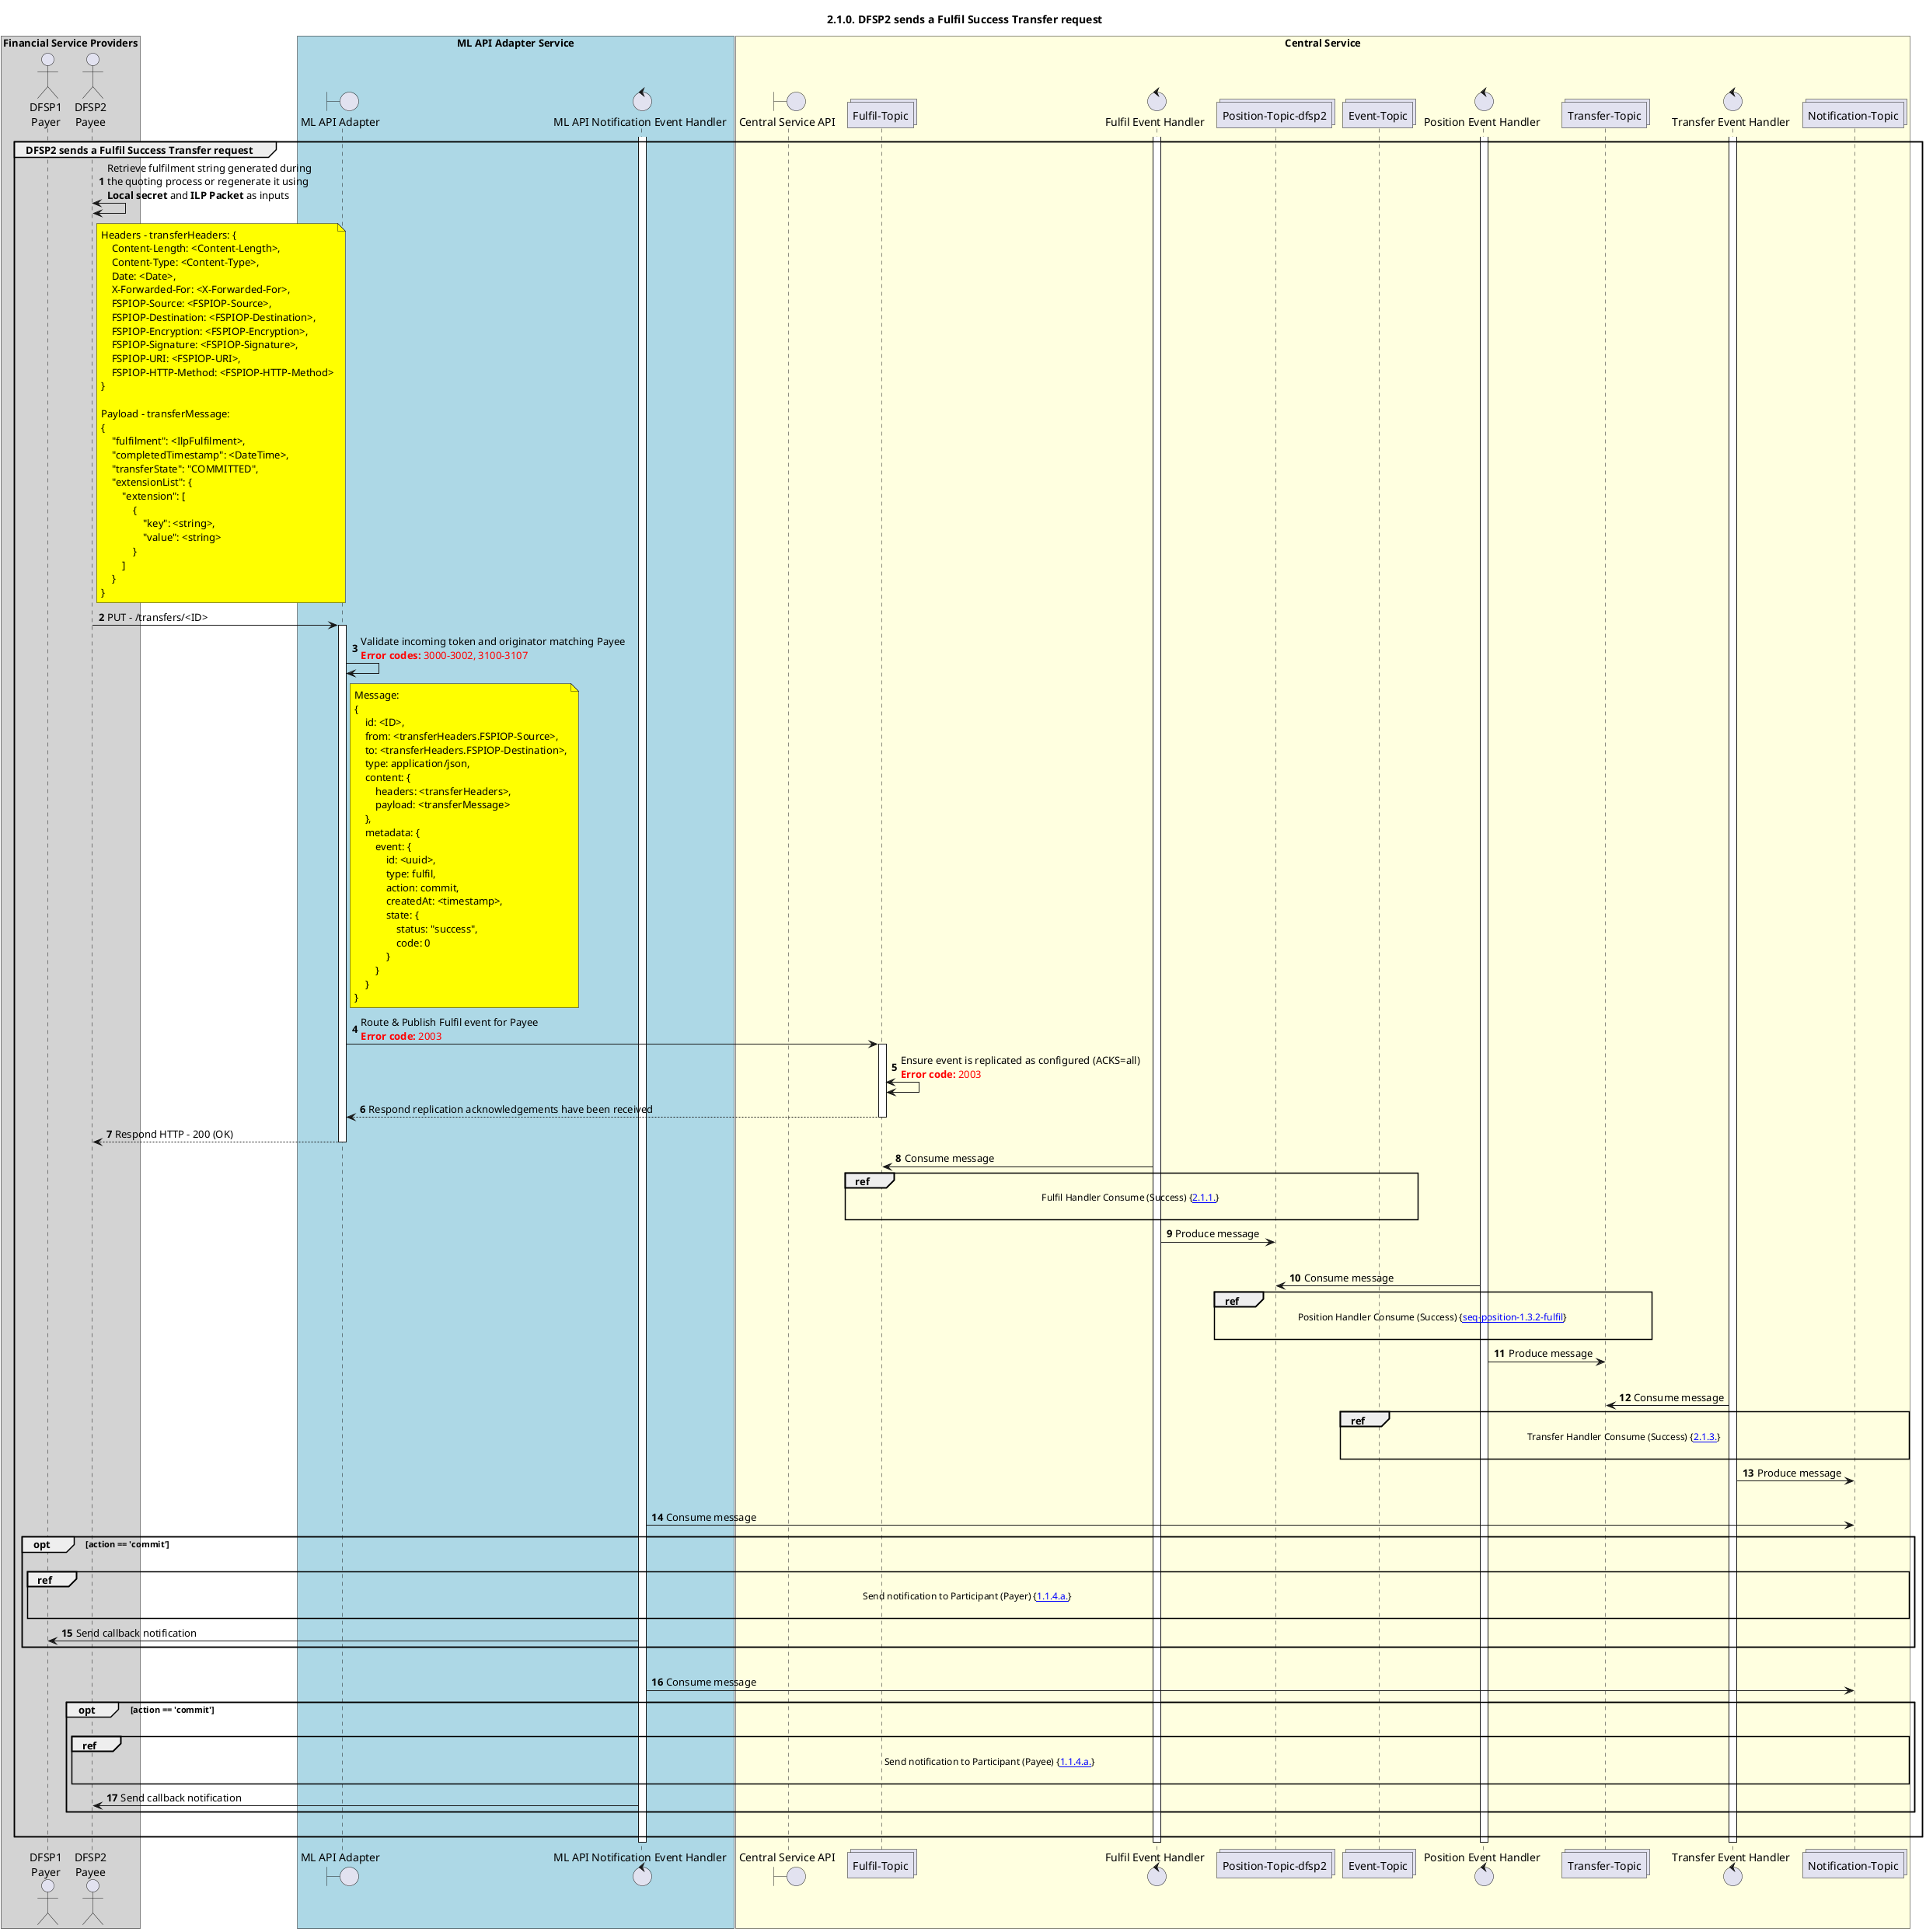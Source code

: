 /'*****
 License
 --------------
 Copyright © 2017 Bill & Melinda Gates Foundation
 The Mojaloop files are made available by the Bill & Melinda Gates Foundation under the Apache License, Version 2.0 (the "License") and you may not use these files except in compliance with the License. You may obtain a copy of the License at
 http://www.apache.org/licenses/LICENSE-2.0
 Unless required by applicable law or agreed to in writing, the Mojaloop files are distributed on an "AS IS" BASIS, WITHOUT WARRANTIES OR CONDITIONS OF ANY KIND, either express or implied. See the License for the specific language governing permissions and limitations under the License.
 Contributors
 --------------
 This is the official list of the Mojaloop project contributors for this file.
 Names of the original copyright holders (individuals or organizations)
 should be listed with a '*' in the first column. People who have
 contributed from an organization can be listed under the organization
 that actually holds the copyright for their contributions (see the
 Gates Foundation organization for an example). Those individuals should have
 their names indented and be marked with a '-'. Email address can be added
 optionally within square brackets <email>.
 * Gates Foundation
 - Name Surname <name.surname@gatesfoundation.com>

 * Georgi Georgiev <georgi.georgiev@modusbox.com>
 --------------
 ******'/

@startuml
' declate title
title 2.1.0. DFSP2 sends a Fulfil Success Transfer request

autonumber

' Actor Keys:
'   boundary - APIs/Interfaces, etc
'   collections - Kafka Topics
'   control - Kafka Consumers
'   entity - Database Access Objects
'   database - Database Persistance Store

' declare actors
actor "DFSP1\nPayer" as DFSP1
actor "DFSP2\nPayee" as DFSP2
boundary "ML API Adapter" as MLAPI
control "ML API Notification Event Handler" as NOTIFY_HANDLER
boundary "Central Service API" as CSAPI
collections "Fulfil-Topic" as TOPIC_FULFIL
control "Fulfil Event Handler" as FULF_HANDLER
collections "Position-Topic-dfsp2" as TOPIC_POSITION_DFSP2
control "Position Event Handler" as POS_HANDLER
collections "Transfer-Topic" as TOPIC_TRANSFERS
collections "Event-Topic" as TOPIC_EVENTS
control "Transfer Event Handler" as TRANS_HANDLER
collections "Notification-Topic" as TOPIC_NOTIFICATIONS

box "Financial Service Providers" #lightGray
	participant DFSP1
	participant DFSP2
end box

box "ML API Adapter Service" #LightBlue
	participant MLAPI
	participant NOTIFY_HANDLER
end box

box "Central Service" #LightYellow
    participant CSAPI
	participant TOPIC_FULFIL
    participant FULF_HANDLER
    participant TOPIC_POSITION_DFSP2
    participant TOPIC_EVENTS
    participant POS_HANDLER
    participant TOPIC_TRANSFERS
    participant TRANS_HANDLER
    participant TOPIC_NOTIFICATIONS
end box

' start flow
activate NOTIFY_HANDLER
activate FULF_HANDLER
activate POS_HANDLER
activate TRANS_HANDLER
group DFSP2 sends a Fulfil Success Transfer request
    DFSP2 <-> DFSP2: Retrieve fulfilment string generated during\nthe quoting process or regenerate it using\n**Local secret** and **ILP Packet** as inputs
    note right of DFSP2 #yellow
        Headers - transferHeaders: {
            Content-Length: <Content-Length>,
            Content-Type: <Content-Type>,
            Date: <Date>,
            X-Forwarded-For: <X-Forwarded-For>,
            FSPIOP-Source: <FSPIOP-Source>,
            FSPIOP-Destination: <FSPIOP-Destination>,
            FSPIOP-Encryption: <FSPIOP-Encryption>,
            FSPIOP-Signature: <FSPIOP-Signature>,
            FSPIOP-URI: <FSPIOP-URI>,
            FSPIOP-HTTP-Method: <FSPIOP-HTTP-Method>
        }

        Payload - transferMessage:
        {
            "fulfilment": <IlpFulfilment>,
            "completedTimestamp": <DateTime>,
            "transferState": "COMMITTED",
            "extensionList": {
                "extension": [
                    {
                        "key": <string>,
                        "value": <string>
                    }
                ]
            }
        }
    end note
    DFSP2 -> MLAPI: PUT - /transfers/<ID>
    activate MLAPI
    MLAPI -> MLAPI: Validate incoming token and originator matching Payee\n<color #FF0000><b>Error codes:</b> 3000-3002, 3100-3107</color>
    note right of MLAPI #yellow
        Message:
        {
            id: <ID>,
            from: <transferHeaders.FSPIOP-Source>,
            to: <transferHeaders.FSPIOP-Destination>,
            type: application/json,
            content: {
                headers: <transferHeaders>,
                payload: <transferMessage>
            },
            metadata: {
                event: {
                    id: <uuid>,
                    type: fulfil,
                    action: commit,
                    createdAt: <timestamp>,
                    state: {
                        status: "success",
                        code: 0
                    }
                }
            }
        }
    end note
    MLAPI -> TOPIC_FULFIL: Route & Publish Fulfil event for Payee\n<color #FF0000><b>Error code:</b> 2003</color>
    activate TOPIC_FULFIL
    TOPIC_FULFIL <-> TOPIC_FULFIL: Ensure event is replicated as configured (ACKS=all)\n<color #FF0000><b>Error code:</b> 2003</color>
    TOPIC_FULFIL --> MLAPI: Respond replication acknowledgements have been received
    deactivate TOPIC_FULFIL
    MLAPI --> DFSP2: Respond HTTP - 200 (OK)
    deactivate MLAPI
    TOPIC_FULFIL <- FULF_HANDLER: Consume message
    ref over TOPIC_FULFIL, TOPIC_EVENTS: Fulfil Handler Consume (Success) {[[https://github.com/mojaloop/docs/blob/develop/CentralServices/seq_diagrams/seq-fulfil-2.1.1.svg 2.1.1.]]} \n
    FULF_HANDLER -> TOPIC_POSITION_DFSP2: Produce message
    |||
    TOPIC_POSITION_DFSP2 <- POS_HANDLER: Consume message
    ref over TOPIC_POSITION_DFSP2, TOPIC_TRANSFERS:  Position Handler Consume (Success) {[[https://github.com/mojaloop/docs/blob/develop/CentralServices/seq_diagrams/seq-position-1.3.2-fulfil.svg seq-position-1.3.2-fulfil]]} \n
    POS_HANDLER -> TOPIC_TRANSFERS: Produce message
    |||
    TOPIC_TRANSFERS <- TRANS_HANDLER: Consume message
    ref over TOPIC_EVENTS, TOPIC_NOTIFICATIONS: Transfer Handler Consume (Success) {[[https://github.com/mojaloop/docs/blob/develop/CentralServices/seq_diagrams/seq-fulfil-2.1.3.svg 2.1.3.]]} \n
    TRANS_HANDLER -> TOPIC_NOTIFICATIONS: Produce message
    |||
    TOPIC_NOTIFICATIONS <- NOTIFY_HANDLER: Consume message
    opt action == 'commit'
        |||
        ref over DFSP1, TOPIC_NOTIFICATIONS: Send notification to Participant (Payer) {[[https://github.com/mojaloop/docs/blob/develop/CentralServices/seq_diagrams/seq-prepare-1.1.4.a.svg 1.1.4.a.]]} \n
        NOTIFY_HANDLER -> DFSP1: Send callback notification
    end
    |||
    TOPIC_NOTIFICATIONS <- NOTIFY_HANDLER: Consume message
    opt action == 'commit'
        |||
        ref over DFSP2, TOPIC_NOTIFICATIONS: Send notification to Participant (Payee) {[[https://github.com/mojaloop/docs/blob/develop/CentralServices/seq_diagrams/seq-prepare-1.1.4.a.svg 1.1.4.a.]]} \n
        NOTIFY_HANDLER -> DFSP2: Send callback notification
    end
    |||
end
deactivate TRANS_HANDLER
deactivate POS_HANDLER
deactivate FULF_HANDLER
deactivate NOTIFY_HANDLER
@enduml
